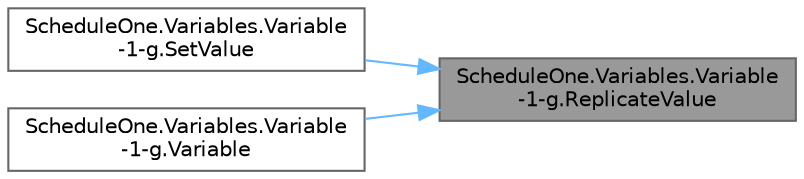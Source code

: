 digraph "ScheduleOne.Variables.Variable-1-g.ReplicateValue"
{
 // LATEX_PDF_SIZE
  bgcolor="transparent";
  edge [fontname=Helvetica,fontsize=10,labelfontname=Helvetica,labelfontsize=10];
  node [fontname=Helvetica,fontsize=10,shape=box,height=0.2,width=0.4];
  rankdir="RL";
  Node1 [id="Node000001",label="ScheduleOne.Variables.Variable\l-1-g.ReplicateValue",height=0.2,width=0.4,color="gray40", fillcolor="grey60", style="filled", fontcolor="black",tooltip=" "];
  Node1 -> Node2 [id="edge1_Node000001_Node000002",dir="back",color="steelblue1",style="solid",tooltip=" "];
  Node2 [id="Node000002",label="ScheduleOne.Variables.Variable\l-1-g.SetValue",height=0.2,width=0.4,color="grey40", fillcolor="white", style="filled",URL="$class_schedule_one_1_1_variables_1_1_variable-1-g.html#a606ecd4884a8f5b2bf13a9fa13718407",tooltip=" "];
  Node1 -> Node3 [id="edge2_Node000001_Node000003",dir="back",color="steelblue1",style="solid",tooltip=" "];
  Node3 [id="Node000003",label="ScheduleOne.Variables.Variable\l-1-g.Variable",height=0.2,width=0.4,color="grey40", fillcolor="white", style="filled",URL="$class_schedule_one_1_1_variables_1_1_variable-1-g.html#a943b3f55979db7dc0ad64692d2709ad3",tooltip=" "];
}
